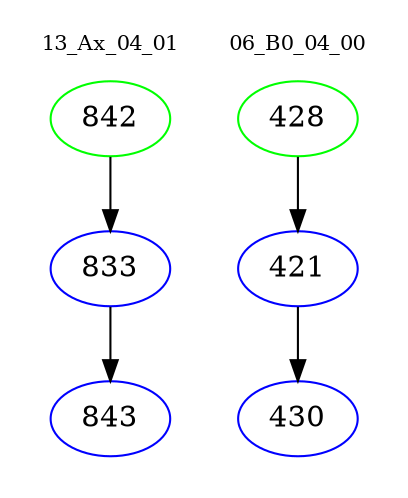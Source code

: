 digraph{
subgraph cluster_0 {
color = white
label = "13_Ax_04_01";
fontsize=10;
T0_842 [label="842", color="green"]
T0_842 -> T0_833 [color="black"]
T0_833 [label="833", color="blue"]
T0_833 -> T0_843 [color="black"]
T0_843 [label="843", color="blue"]
}
subgraph cluster_1 {
color = white
label = "06_B0_04_00";
fontsize=10;
T1_428 [label="428", color="green"]
T1_428 -> T1_421 [color="black"]
T1_421 [label="421", color="blue"]
T1_421 -> T1_430 [color="black"]
T1_430 [label="430", color="blue"]
}
}
